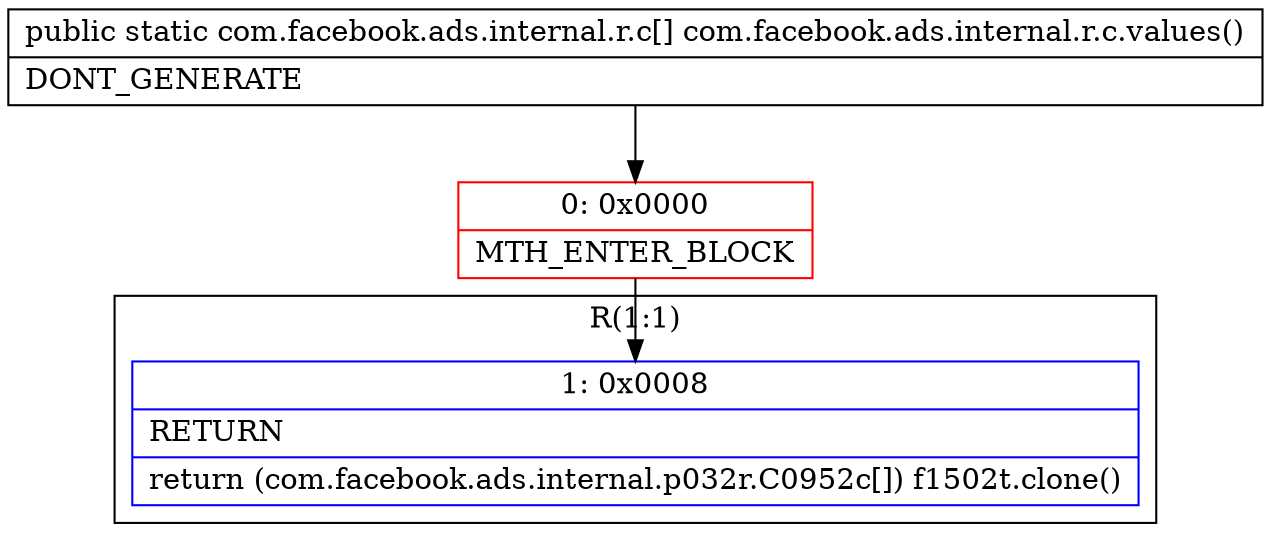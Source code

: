 digraph "CFG forcom.facebook.ads.internal.r.c.values()[Lcom\/facebook\/ads\/internal\/r\/c;" {
subgraph cluster_Region_119080280 {
label = "R(1:1)";
node [shape=record,color=blue];
Node_1 [shape=record,label="{1\:\ 0x0008|RETURN\l|return (com.facebook.ads.internal.p032r.C0952c[]) f1502t.clone()\l}"];
}
Node_0 [shape=record,color=red,label="{0\:\ 0x0000|MTH_ENTER_BLOCK\l}"];
MethodNode[shape=record,label="{public static com.facebook.ads.internal.r.c[] com.facebook.ads.internal.r.c.values()  | DONT_GENERATE\l}"];
MethodNode -> Node_0;
Node_0 -> Node_1;
}

